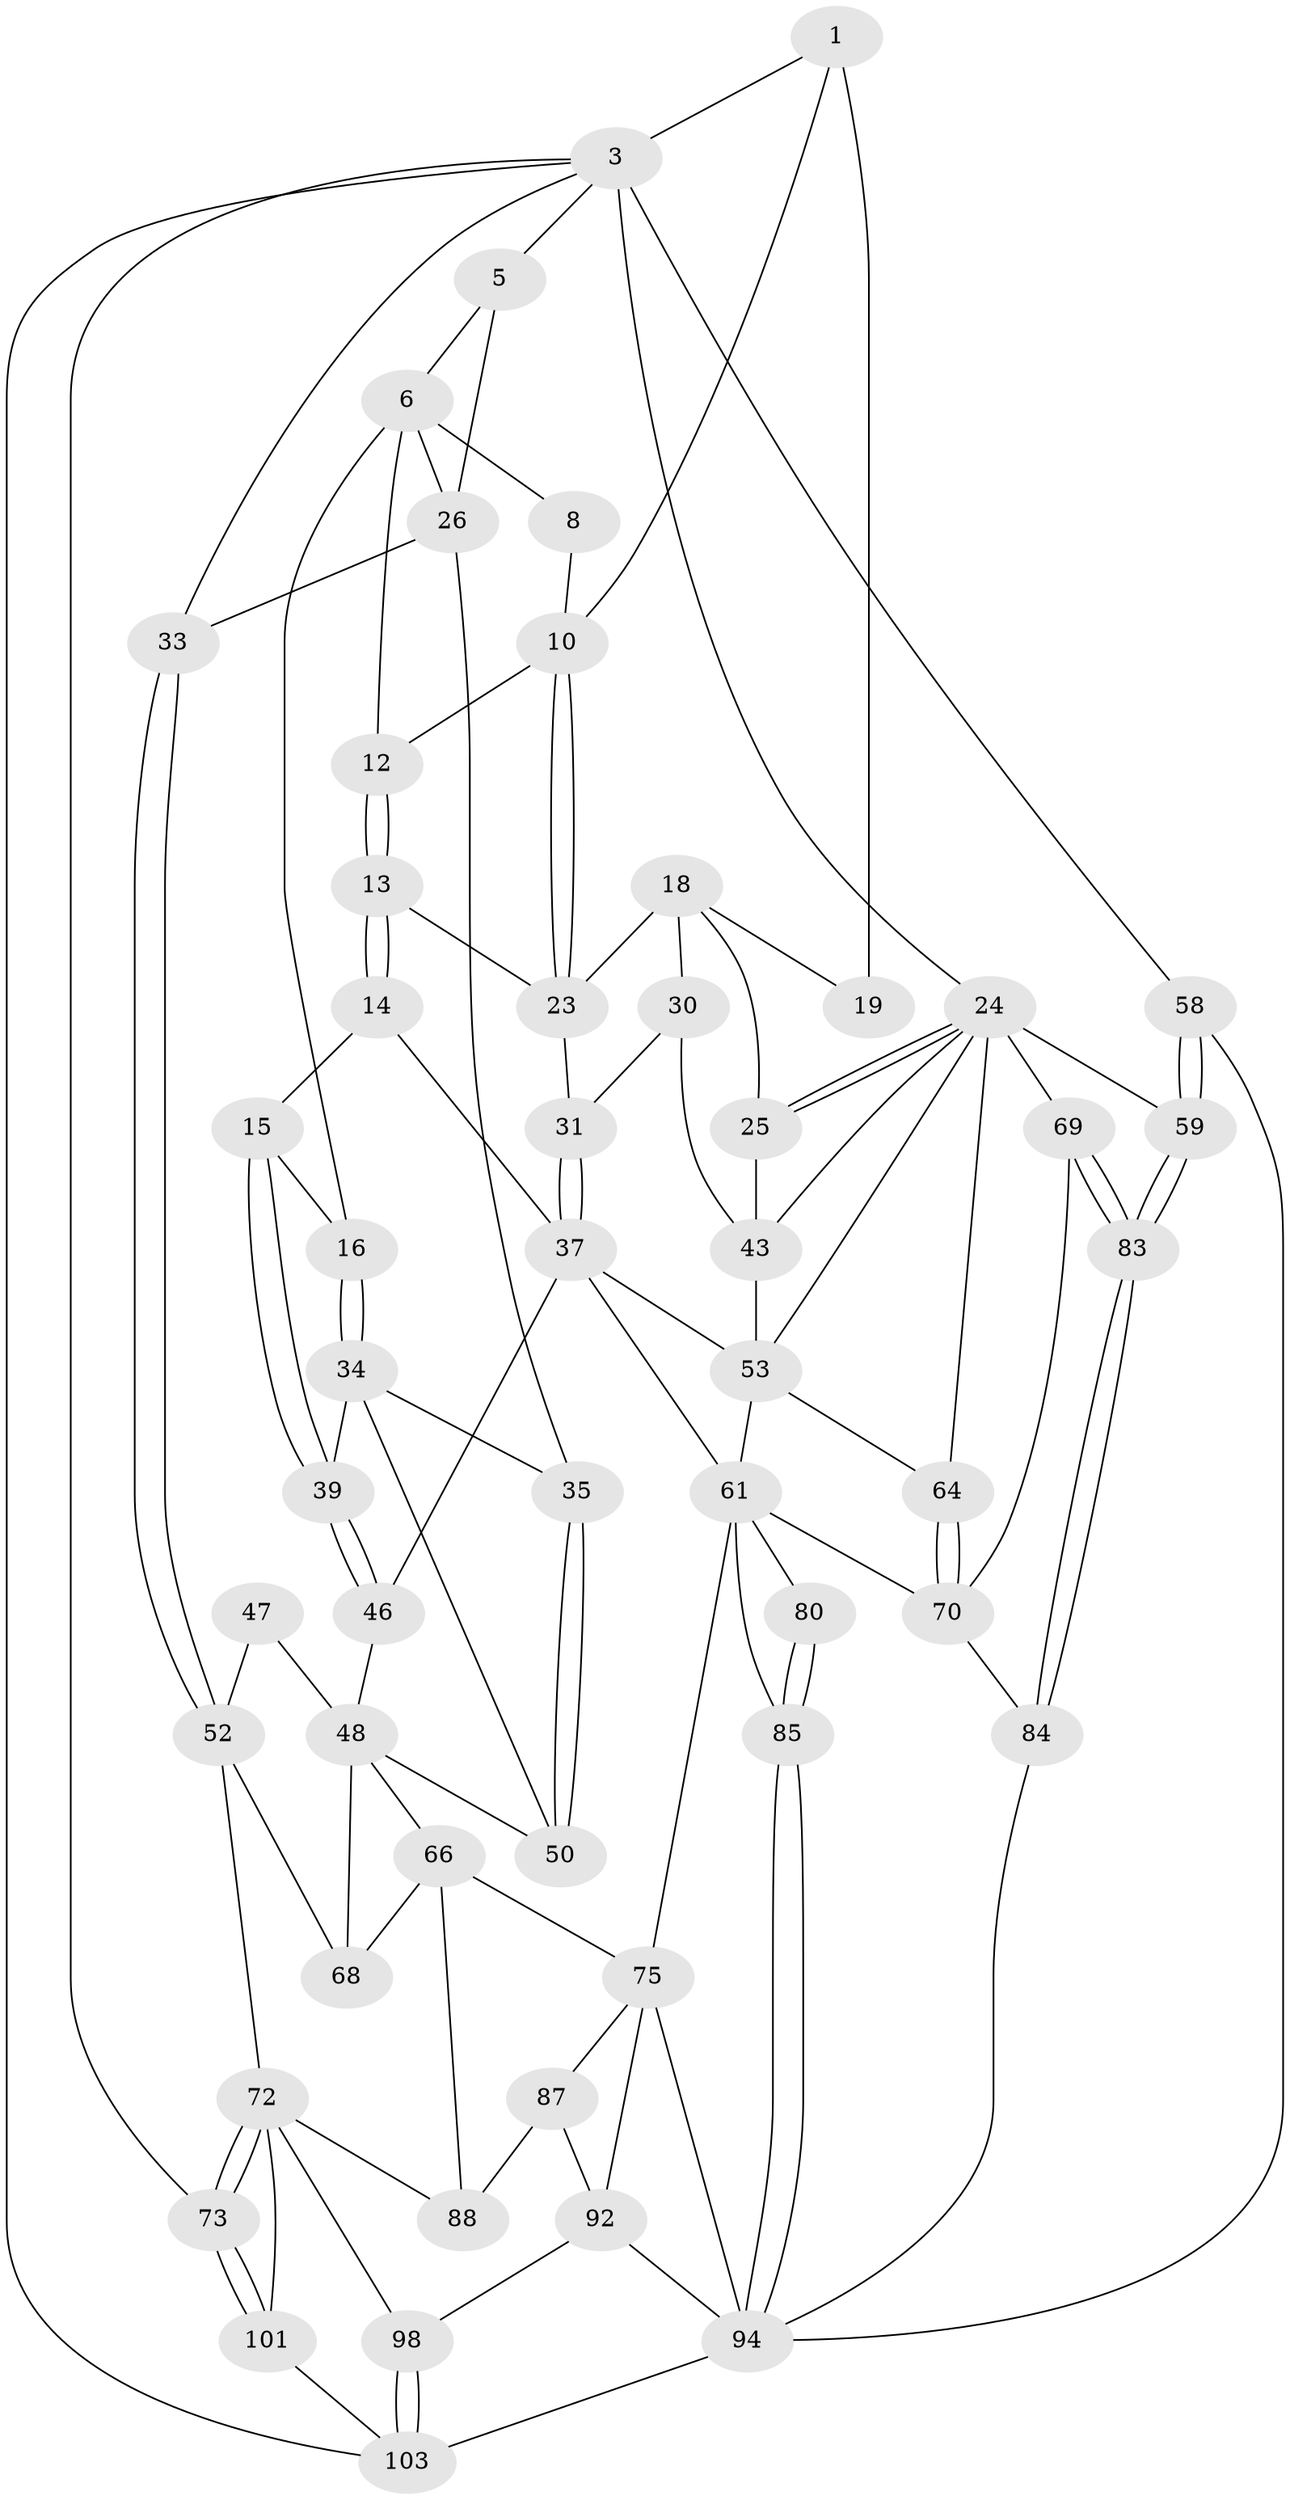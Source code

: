 // original degree distribution, {4: 0.19811320754716982, 6: 0.2169811320754717, 5: 0.5471698113207547, 3: 0.03773584905660377}
// Generated by graph-tools (version 1.1) at 2025/17/03/09/25 04:17:11]
// undirected, 53 vertices, 116 edges
graph export_dot {
graph [start="1"]
  node [color=gray90,style=filled];
  1 [pos="+0.8110625331336389+0",super="+9+2"];
  3 [pos="+1+0",super="+4"];
  5 [pos="+0+0"];
  6 [pos="+0.30802123351983113+0",super="+17+7"];
  8 [pos="+0.6647871790120368+0"];
  10 [pos="+0.7284978967955363+0.1255822363174409",super="+11"];
  12 [pos="+0.5119119627841464+0.1680643784994373"];
  13 [pos="+0.5113576996638127+0.17128193305553252"];
  14 [pos="+0.4843178104123103+0.19256936112796316"];
  15 [pos="+0.417297877410705+0.19354521153842533"];
  16 [pos="+0.35137822095314947+0.1845801992598959"];
  18 [pos="+0.8436593195210801+0.10932549277846884",super="+21"];
  19 [pos="+1+0"];
  23 [pos="+0.7251308413142203+0.15374005790717662",super="+27"];
  24 [pos="+1+0",super="+41"];
  25 [pos="+1+0.12666077617253568",super="+28"];
  26 [pos="+0.24984185806642653+0.16963972534958485",super="+32"];
  30 [pos="+0.8614063274722005+0.2772593889653053"];
  31 [pos="+0.7030745450606802+0.3109582391763326"];
  33 [pos="+0+0.2397031696127194"];
  34 [pos="+0.3128010739842408+0.28644279353309116",super="+40"];
  35 [pos="+0.24081458459214028+0.3433309683395523"];
  37 [pos="+0.6813916726563127+0.4029303385405406",super="+38"];
  39 [pos="+0.382357176217883+0.4229676046026699"];
  43 [pos="+1+0.366185848877383",super="+44"];
  46 [pos="+0.40748748772991916+0.4788915795573249"];
  47 [pos="+0.15546794536449743+0.31590929035301935",super="+51"];
  48 [pos="+0.21423954008810572+0.47344360168799526",super="+65+49"];
  50 [pos="+0.24769419356692324+0.4101445582984521"];
  52 [pos="+0+0.289149707094563",super="+71"];
  53 [pos="+0.8529037265893866+0.4018222449902138",super="+54"];
  58 [pos="+1+1"];
  59 [pos="+1+0.8313039508342481"];
  61 [pos="+0.6601887128996348+0.5636122416496899",super="+62+79"];
  64 [pos="+0.8338058857551178+0.5537430912566478"];
  66 [pos="+0.38032591256016784+0.5927750113918617",super="+67"];
  68 [pos="+0.1477072124276081+0.6059442443728599"];
  69 [pos="+0.9869441834246713+0.596493389116148"];
  70 [pos="+0.8338371596596494+0.5547308943195915",super="+81"];
  72 [pos="+0+0.7824752002916795",super="+91"];
  73 [pos="+0+1"];
  75 [pos="+0.4566402505025112+0.630437626508479",super="+78+76"];
  80 [pos="+0.6374118780803383+0.7108010586407945"];
  83 [pos="+1+0.8048122596954114"];
  84 [pos="+0.9254782095149073+0.7954238049872429"];
  85 [pos="+0.6789225637262418+0.7818192462709861"];
  87 [pos="+0.3781602190209985+0.6358263179008535"];
  88 [pos="+0.14738681018372782+0.6771504890308354"];
  92 [pos="+0.3530332609364447+0.8057780333139447",super="+93"];
  94 [pos="+0.7334255117813686+0.9057547172437677",super="+95"];
  98 [pos="+0.2915485376478587+0.8531835152829388"];
  101 [pos="+0.005008563356629652+0.9770994635932267"];
  103 [pos="+0.29291178530249856+0.8793420523739562",super="+104"];
  1 -- 10;
  1 -- 19 [weight=2];
  1 -- 3;
  3 -- 24;
  3 -- 58 [weight=2];
  3 -- 33;
  3 -- 5;
  3 -- 73;
  3 -- 103;
  5 -- 6;
  5 -- 26;
  6 -- 16;
  6 -- 26;
  6 -- 8;
  6 -- 12;
  8 -- 10;
  10 -- 23;
  10 -- 23;
  10 -- 12;
  12 -- 13;
  12 -- 13;
  13 -- 14;
  13 -- 14;
  13 -- 23;
  14 -- 15;
  14 -- 37;
  15 -- 16;
  15 -- 39;
  15 -- 39;
  16 -- 34;
  16 -- 34;
  18 -- 19;
  18 -- 25 [weight=2];
  18 -- 30;
  18 -- 23;
  23 -- 31;
  24 -- 25;
  24 -- 25;
  24 -- 64;
  24 -- 69;
  24 -- 53;
  24 -- 59;
  24 -- 43;
  25 -- 43;
  26 -- 33;
  26 -- 35;
  30 -- 31;
  30 -- 43;
  31 -- 37;
  31 -- 37;
  33 -- 52;
  33 -- 52;
  34 -- 35;
  34 -- 50;
  34 -- 39;
  35 -- 50;
  35 -- 50;
  37 -- 46;
  37 -- 53;
  37 -- 61;
  39 -- 46;
  39 -- 46;
  43 -- 53;
  46 -- 48;
  47 -- 48 [weight=2];
  47 -- 52;
  48 -- 68;
  48 -- 50;
  48 -- 66;
  52 -- 72;
  52 -- 68;
  53 -- 64;
  53 -- 61;
  58 -- 59;
  58 -- 59;
  58 -- 94;
  59 -- 83;
  59 -- 83;
  61 -- 80 [weight=2];
  61 -- 75 [weight=2];
  61 -- 85;
  61 -- 70;
  64 -- 70;
  64 -- 70;
  66 -- 88;
  66 -- 68;
  66 -- 75;
  69 -- 70;
  69 -- 83;
  69 -- 83;
  70 -- 84;
  72 -- 73;
  72 -- 73;
  72 -- 98;
  72 -- 88;
  72 -- 101;
  73 -- 101;
  73 -- 101;
  75 -- 92;
  75 -- 87;
  75 -- 94;
  80 -- 85;
  80 -- 85;
  83 -- 84;
  83 -- 84;
  84 -- 94;
  85 -- 94;
  85 -- 94;
  87 -- 88;
  87 -- 92;
  92 -- 98;
  92 -- 94;
  94 -- 103 [weight=2];
  98 -- 103;
  98 -- 103;
  101 -- 103;
}
